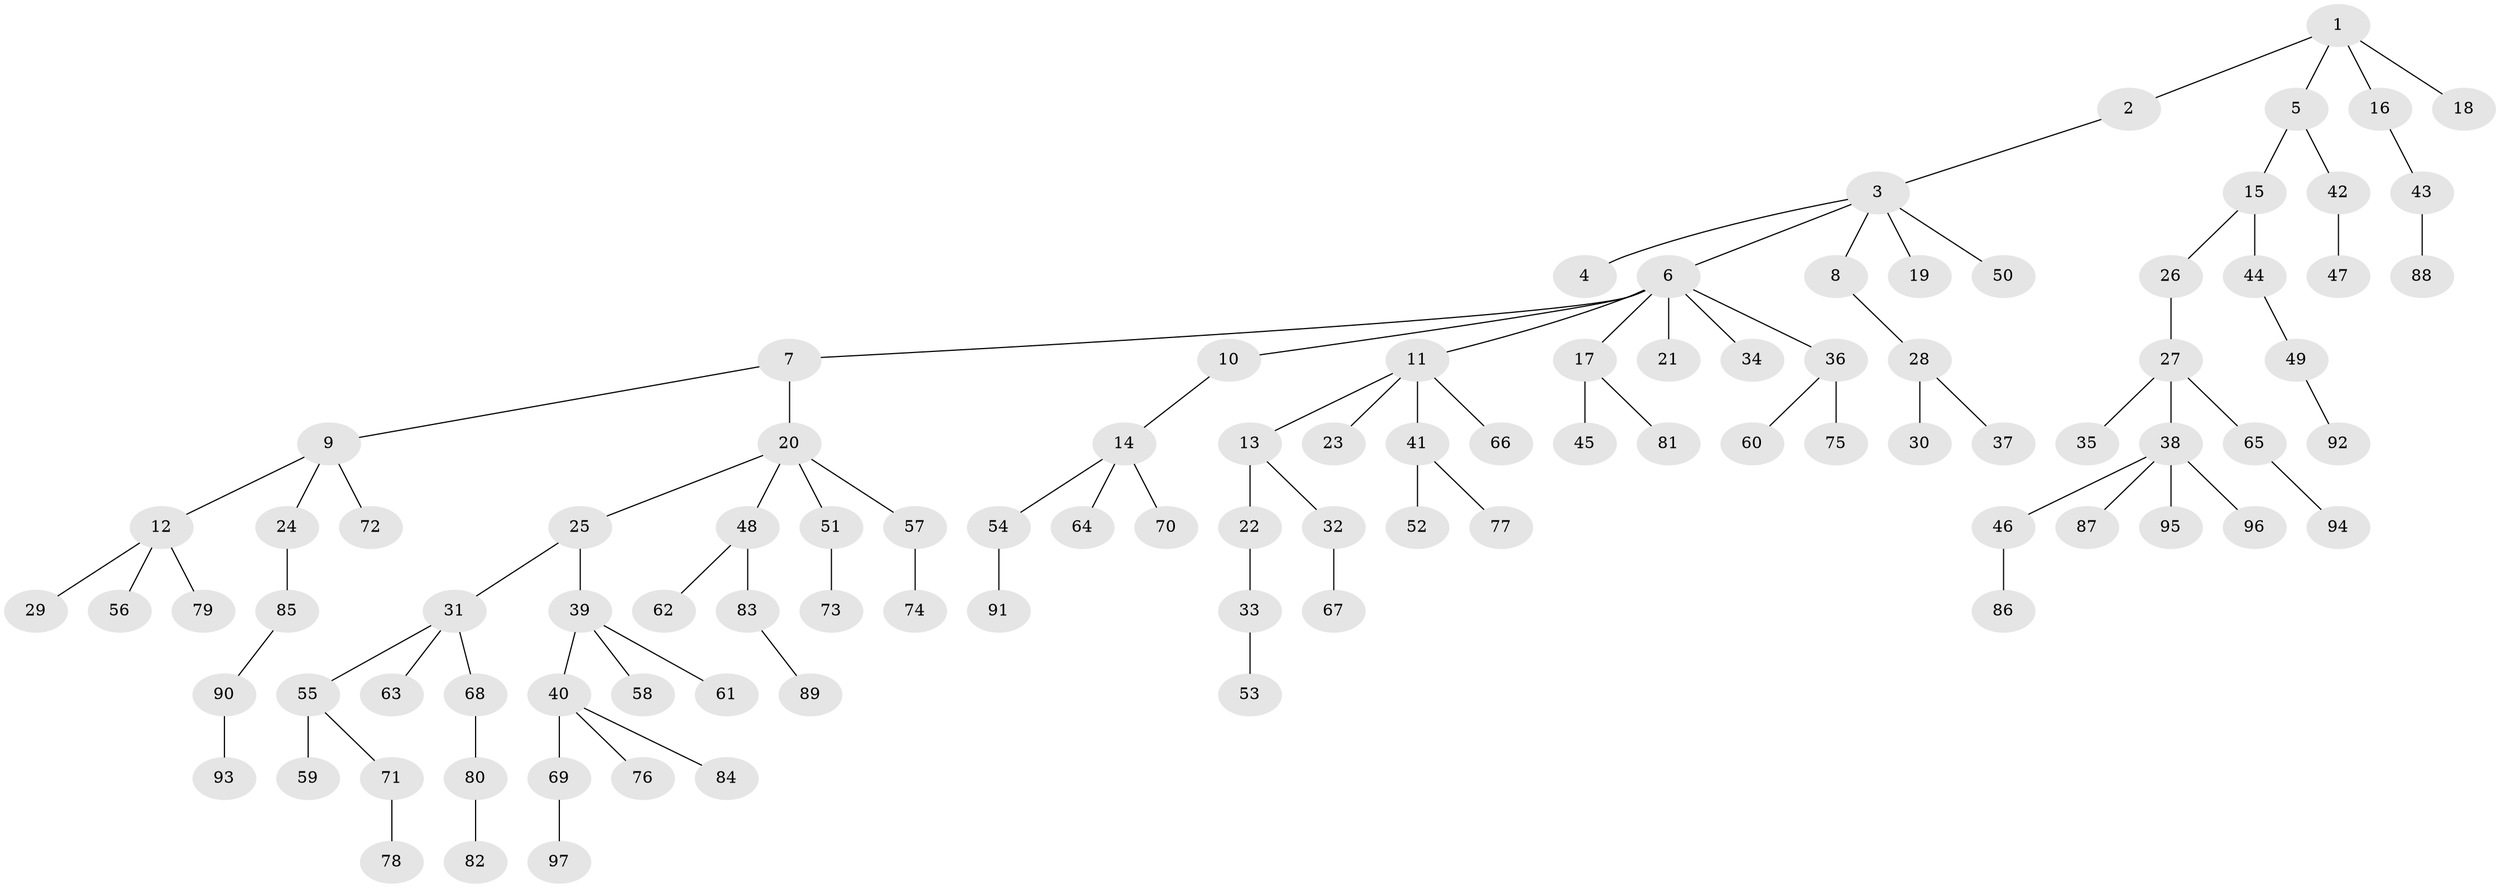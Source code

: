 // coarse degree distribution, {3: 0.1794871794871795, 2: 0.3076923076923077, 4: 0.02564102564102564, 5: 0.05128205128205128, 1: 0.4358974358974359}
// Generated by graph-tools (version 1.1) at 2025/52/03/04/25 22:52:05]
// undirected, 97 vertices, 96 edges
graph export_dot {
  node [color=gray90,style=filled];
  1;
  2;
  3;
  4;
  5;
  6;
  7;
  8;
  9;
  10;
  11;
  12;
  13;
  14;
  15;
  16;
  17;
  18;
  19;
  20;
  21;
  22;
  23;
  24;
  25;
  26;
  27;
  28;
  29;
  30;
  31;
  32;
  33;
  34;
  35;
  36;
  37;
  38;
  39;
  40;
  41;
  42;
  43;
  44;
  45;
  46;
  47;
  48;
  49;
  50;
  51;
  52;
  53;
  54;
  55;
  56;
  57;
  58;
  59;
  60;
  61;
  62;
  63;
  64;
  65;
  66;
  67;
  68;
  69;
  70;
  71;
  72;
  73;
  74;
  75;
  76;
  77;
  78;
  79;
  80;
  81;
  82;
  83;
  84;
  85;
  86;
  87;
  88;
  89;
  90;
  91;
  92;
  93;
  94;
  95;
  96;
  97;
  1 -- 2;
  1 -- 5;
  1 -- 16;
  1 -- 18;
  2 -- 3;
  3 -- 4;
  3 -- 6;
  3 -- 8;
  3 -- 19;
  3 -- 50;
  5 -- 15;
  5 -- 42;
  6 -- 7;
  6 -- 10;
  6 -- 11;
  6 -- 17;
  6 -- 21;
  6 -- 34;
  6 -- 36;
  7 -- 9;
  7 -- 20;
  8 -- 28;
  9 -- 12;
  9 -- 24;
  9 -- 72;
  10 -- 14;
  11 -- 13;
  11 -- 23;
  11 -- 41;
  11 -- 66;
  12 -- 29;
  12 -- 56;
  12 -- 79;
  13 -- 22;
  13 -- 32;
  14 -- 54;
  14 -- 64;
  14 -- 70;
  15 -- 26;
  15 -- 44;
  16 -- 43;
  17 -- 45;
  17 -- 81;
  20 -- 25;
  20 -- 48;
  20 -- 51;
  20 -- 57;
  22 -- 33;
  24 -- 85;
  25 -- 31;
  25 -- 39;
  26 -- 27;
  27 -- 35;
  27 -- 38;
  27 -- 65;
  28 -- 30;
  28 -- 37;
  31 -- 55;
  31 -- 63;
  31 -- 68;
  32 -- 67;
  33 -- 53;
  36 -- 60;
  36 -- 75;
  38 -- 46;
  38 -- 87;
  38 -- 95;
  38 -- 96;
  39 -- 40;
  39 -- 58;
  39 -- 61;
  40 -- 69;
  40 -- 76;
  40 -- 84;
  41 -- 52;
  41 -- 77;
  42 -- 47;
  43 -- 88;
  44 -- 49;
  46 -- 86;
  48 -- 62;
  48 -- 83;
  49 -- 92;
  51 -- 73;
  54 -- 91;
  55 -- 59;
  55 -- 71;
  57 -- 74;
  65 -- 94;
  68 -- 80;
  69 -- 97;
  71 -- 78;
  80 -- 82;
  83 -- 89;
  85 -- 90;
  90 -- 93;
}
